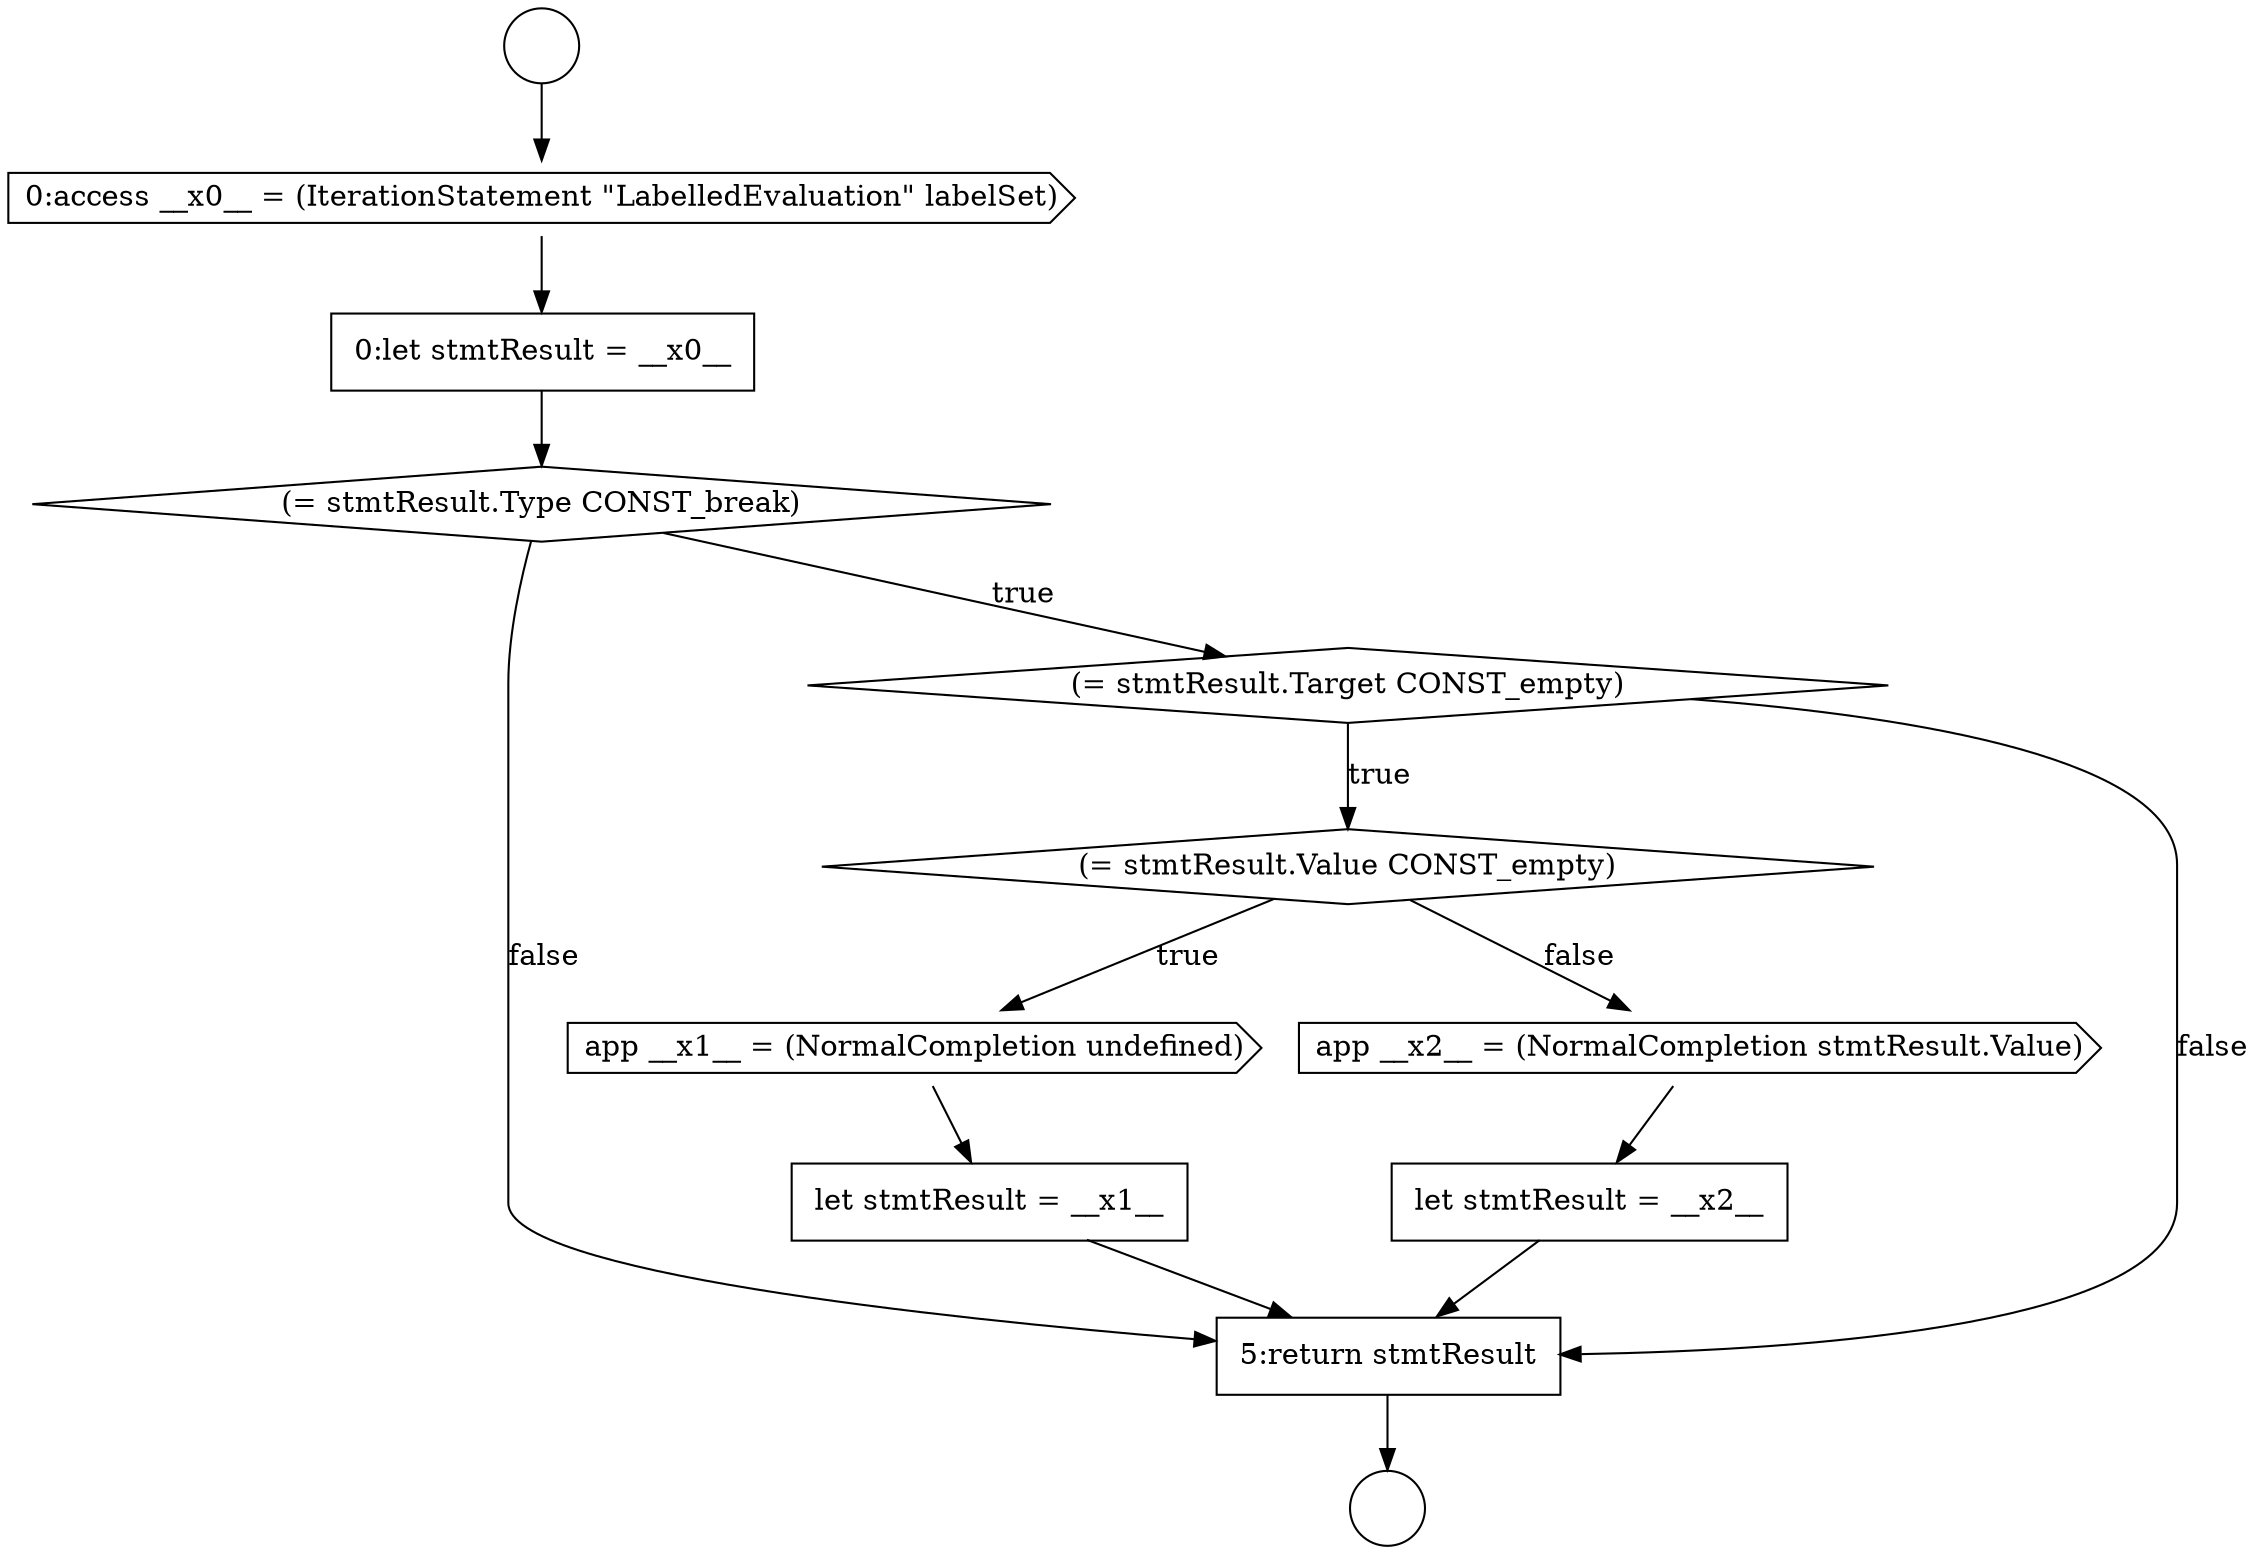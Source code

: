 digraph {
  node5265 [shape=cds, label=<<font color="black">0:access __x0__ = (IterationStatement &quot;LabelledEvaluation&quot; labelSet)</font>> color="black" fillcolor="white" style=filled]
  node5269 [shape=diamond, label=<<font color="black">(= stmtResult.Value CONST_empty)</font>> color="black" fillcolor="white" style=filled]
  node5274 [shape=none, margin=0, label=<<font color="black">
    <table border="0" cellborder="1" cellspacing="0" cellpadding="10">
      <tr><td align="left">5:return stmtResult</td></tr>
    </table>
  </font>> color="black" fillcolor="white" style=filled]
  node5264 [shape=circle label=" " color="black" fillcolor="white" style=filled]
  node5266 [shape=none, margin=0, label=<<font color="black">
    <table border="0" cellborder="1" cellspacing="0" cellpadding="10">
      <tr><td align="left">0:let stmtResult = __x0__</td></tr>
    </table>
  </font>> color="black" fillcolor="white" style=filled]
  node5270 [shape=cds, label=<<font color="black">app __x1__ = (NormalCompletion undefined)</font>> color="black" fillcolor="white" style=filled]
  node5263 [shape=circle label=" " color="black" fillcolor="white" style=filled]
  node5273 [shape=none, margin=0, label=<<font color="black">
    <table border="0" cellborder="1" cellspacing="0" cellpadding="10">
      <tr><td align="left">let stmtResult = __x2__</td></tr>
    </table>
  </font>> color="black" fillcolor="white" style=filled]
  node5271 [shape=none, margin=0, label=<<font color="black">
    <table border="0" cellborder="1" cellspacing="0" cellpadding="10">
      <tr><td align="left">let stmtResult = __x1__</td></tr>
    </table>
  </font>> color="black" fillcolor="white" style=filled]
  node5267 [shape=diamond, label=<<font color="black">(= stmtResult.Type CONST_break)</font>> color="black" fillcolor="white" style=filled]
  node5272 [shape=cds, label=<<font color="black">app __x2__ = (NormalCompletion stmtResult.Value)</font>> color="black" fillcolor="white" style=filled]
  node5268 [shape=diamond, label=<<font color="black">(= stmtResult.Target CONST_empty)</font>> color="black" fillcolor="white" style=filled]
  node5271 -> node5274 [ color="black"]
  node5266 -> node5267 [ color="black"]
  node5272 -> node5273 [ color="black"]
  node5270 -> node5271 [ color="black"]
  node5267 -> node5268 [label=<<font color="black">true</font>> color="black"]
  node5267 -> node5274 [label=<<font color="black">false</font>> color="black"]
  node5273 -> node5274 [ color="black"]
  node5263 -> node5265 [ color="black"]
  node5265 -> node5266 [ color="black"]
  node5274 -> node5264 [ color="black"]
  node5268 -> node5269 [label=<<font color="black">true</font>> color="black"]
  node5268 -> node5274 [label=<<font color="black">false</font>> color="black"]
  node5269 -> node5270 [label=<<font color="black">true</font>> color="black"]
  node5269 -> node5272 [label=<<font color="black">false</font>> color="black"]
}
